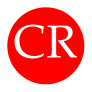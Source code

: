 digraph RLEcategory {
  node [ shape=circle fontsize=22 fontname=Palatino fixedsize=true size=0.1 style=filled]
  CR [label="CR" color=red fontcolor="white"]
}